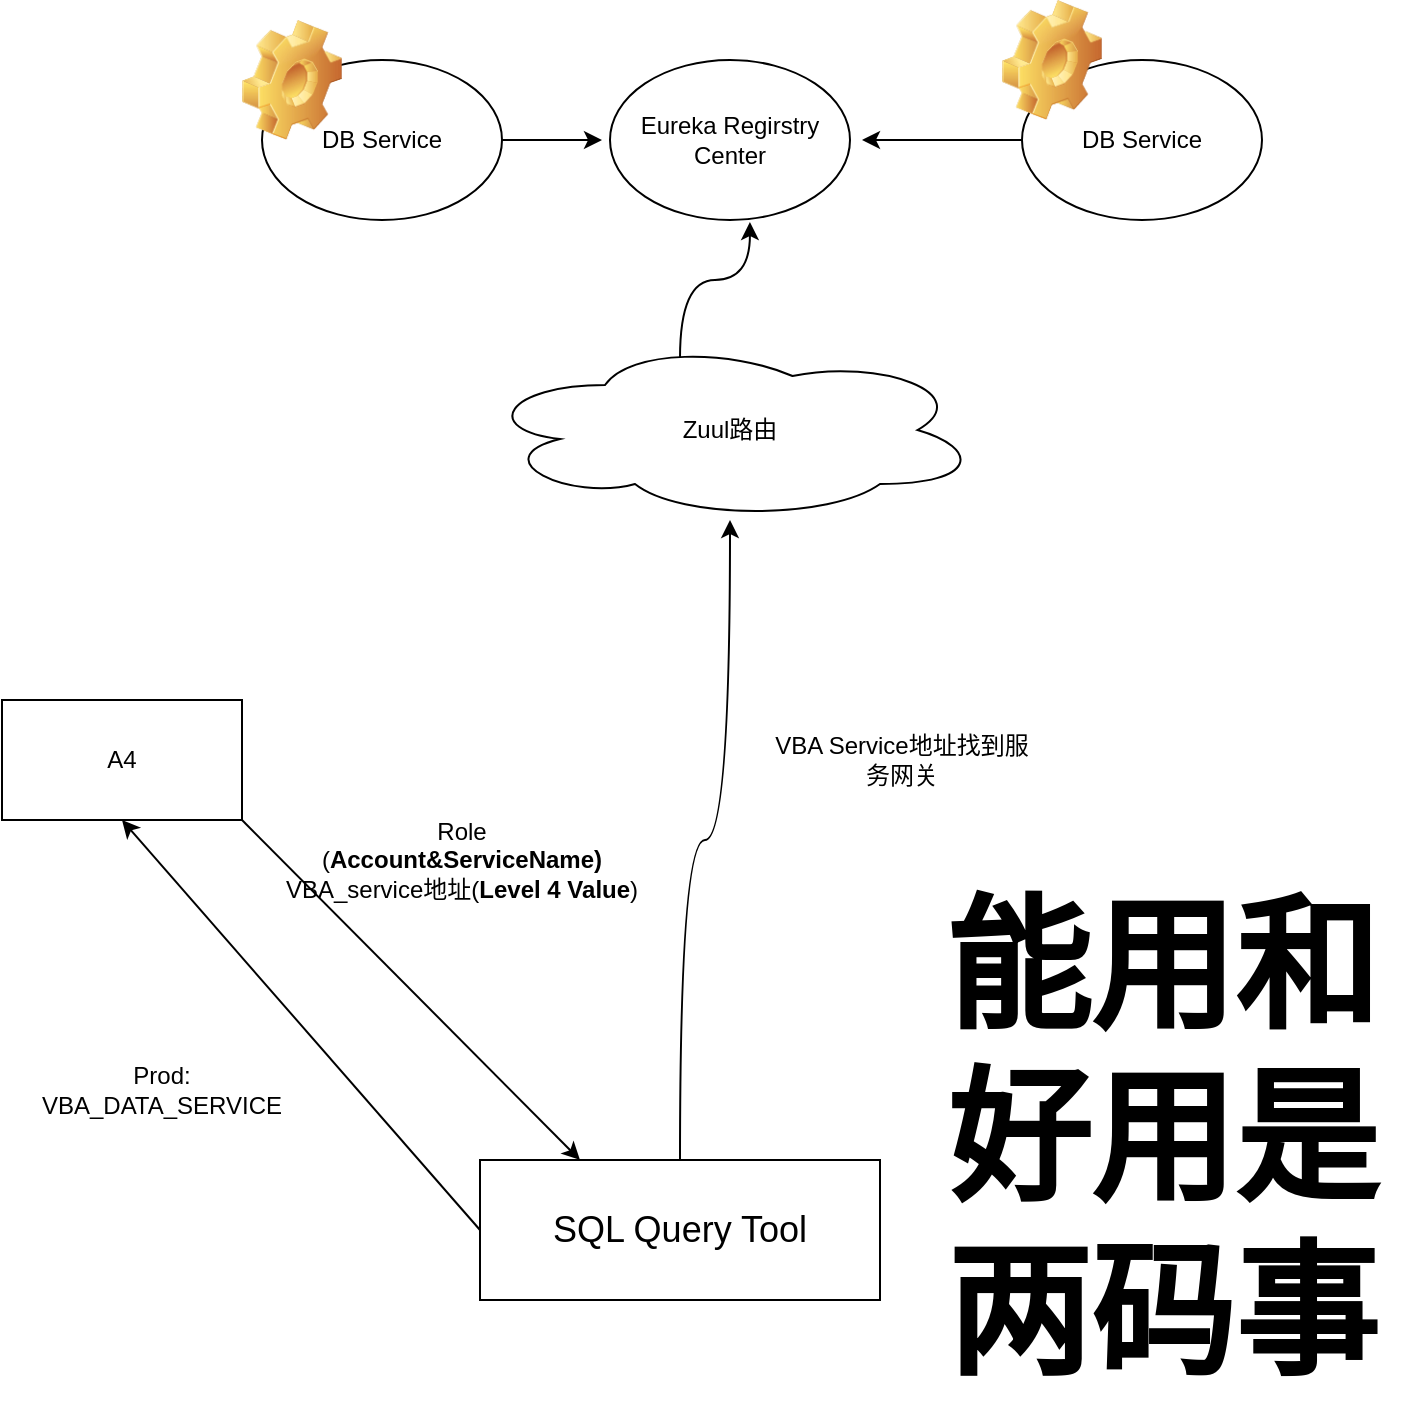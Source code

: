 <mxfile version="14.6.6" type="github">
  <diagram id="rC9eVmAbNSAIvL0xWSWS" name="Page-1">
    <mxGraphModel dx="1175" dy="762" grid="1" gridSize="10" guides="1" tooltips="1" connect="1" arrows="1" fold="1" page="1" pageScale="1" pageWidth="827" pageHeight="1169" math="0" shadow="0">
      <root>
        <mxCell id="0" />
        <mxCell id="1" parent="0" />
        <mxCell id="TMwHHNXEQn89jkuS1nKr-9" style="edgeStyle=orthogonalEdgeStyle;rounded=0;orthogonalLoop=1;jettySize=auto;html=1;exitX=0.4;exitY=0.1;exitDx=0;exitDy=0;exitPerimeter=0;entryX=0.583;entryY=1.013;entryDx=0;entryDy=0;entryPerimeter=0;curved=1;" parent="1" source="TMwHHNXEQn89jkuS1nKr-1" target="TMwHHNXEQn89jkuS1nKr-8" edge="1">
          <mxGeometry relative="1" as="geometry" />
        </mxCell>
        <mxCell id="TMwHHNXEQn89jkuS1nKr-1" value="Zuul路由" style="ellipse;shape=cloud;whiteSpace=wrap;html=1;" parent="1" vertex="1">
          <mxGeometry x="289" y="190" width="250" height="90" as="geometry" />
        </mxCell>
        <mxCell id="TMwHHNXEQn89jkuS1nKr-24" style="edgeStyle=none;rounded=0;orthogonalLoop=1;jettySize=auto;html=1;exitX=1;exitY=1;exitDx=0;exitDy=0;entryX=0.25;entryY=0;entryDx=0;entryDy=0;" parent="1" source="TMwHHNXEQn89jkuS1nKr-25" target="TMwHHNXEQn89jkuS1nKr-3" edge="1">
          <mxGeometry relative="1" as="geometry">
            <mxPoint x="110" y="450" as="sourcePoint" />
          </mxGeometry>
        </mxCell>
        <mxCell id="TMwHHNXEQn89jkuS1nKr-4" style="rounded=0;orthogonalLoop=1;jettySize=auto;html=1;exitX=0;exitY=0.5;exitDx=0;exitDy=0;startArrow=none;entryX=0.5;entryY=1;entryDx=0;entryDy=0;" parent="1" source="TMwHHNXEQn89jkuS1nKr-3" target="TMwHHNXEQn89jkuS1nKr-25" edge="1">
          <mxGeometry relative="1" as="geometry">
            <mxPoint x="80" y="460" as="targetPoint" />
          </mxGeometry>
        </mxCell>
        <mxCell id="TMwHHNXEQn89jkuS1nKr-27" style="edgeStyle=orthogonalEdgeStyle;rounded=0;orthogonalLoop=1;jettySize=auto;html=1;exitX=0.5;exitY=0;exitDx=0;exitDy=0;curved=1;" parent="1" source="TMwHHNXEQn89jkuS1nKr-3" target="TMwHHNXEQn89jkuS1nKr-1" edge="1">
          <mxGeometry relative="1" as="geometry" />
        </mxCell>
        <mxCell id="TMwHHNXEQn89jkuS1nKr-3" value="&lt;font style=&quot;font-size: 18px&quot;&gt;SQL Query Tool&lt;/font&gt;" style="rounded=0;whiteSpace=wrap;html=1;" parent="1" vertex="1">
          <mxGeometry x="289" y="600" width="200" height="70" as="geometry" />
        </mxCell>
        <mxCell id="TMwHHNXEQn89jkuS1nKr-10" style="edgeStyle=orthogonalEdgeStyle;curved=1;rounded=0;orthogonalLoop=1;jettySize=auto;html=1;exitX=1;exitY=0.5;exitDx=0;exitDy=0;" parent="1" source="TMwHHNXEQn89jkuS1nKr-6" edge="1">
          <mxGeometry relative="1" as="geometry">
            <mxPoint x="350" y="90" as="targetPoint" />
          </mxGeometry>
        </mxCell>
        <mxCell id="TMwHHNXEQn89jkuS1nKr-6" value="DB Service" style="ellipse;whiteSpace=wrap;html=1;" parent="1" vertex="1">
          <mxGeometry x="180" y="50" width="120" height="80" as="geometry" />
        </mxCell>
        <mxCell id="TMwHHNXEQn89jkuS1nKr-11" style="edgeStyle=orthogonalEdgeStyle;curved=1;rounded=0;orthogonalLoop=1;jettySize=auto;html=1;exitX=0;exitY=0.5;exitDx=0;exitDy=0;" parent="1" source="TMwHHNXEQn89jkuS1nKr-7" edge="1">
          <mxGeometry relative="1" as="geometry">
            <mxPoint x="480" y="90" as="targetPoint" />
          </mxGeometry>
        </mxCell>
        <mxCell id="TMwHHNXEQn89jkuS1nKr-7" value="DB Service" style="ellipse;whiteSpace=wrap;html=1;" parent="1" vertex="1">
          <mxGeometry x="560" y="50" width="120" height="80" as="geometry" />
        </mxCell>
        <mxCell id="TMwHHNXEQn89jkuS1nKr-8" value="Eureka Regirstry Center" style="ellipse;whiteSpace=wrap;html=1;" parent="1" vertex="1">
          <mxGeometry x="354" y="50" width="120" height="80" as="geometry" />
        </mxCell>
        <mxCell id="TMwHHNXEQn89jkuS1nKr-16" value="&lt;font style=&quot;font-size: 12px&quot;&gt;Prod: VBA_DATA_SERVICE&lt;/font&gt;" style="text;html=1;strokeColor=none;fillColor=none;align=center;verticalAlign=middle;whiteSpace=wrap;rounded=0;" parent="1" vertex="1">
          <mxGeometry x="60" y="540" width="140" height="50" as="geometry" />
        </mxCell>
        <mxCell id="TMwHHNXEQn89jkuS1nKr-18" value="&lt;font style=&quot;font-size: 12px&quot;&gt;Role&lt;br&gt;(&lt;b&gt;Account&amp;amp;ServiceName)&lt;br&gt;&lt;/b&gt;VBA_service地址(&lt;b&gt;Level 4 Value&lt;/b&gt;)&lt;br&gt;&lt;/font&gt;" style="text;html=1;strokeColor=none;fillColor=none;align=center;verticalAlign=middle;whiteSpace=wrap;rounded=0;" parent="1" vertex="1">
          <mxGeometry x="170" y="420" width="220" height="60" as="geometry" />
        </mxCell>
        <mxCell id="TMwHHNXEQn89jkuS1nKr-25" value="A4" style="rounded=0;whiteSpace=wrap;html=1;" parent="1" vertex="1">
          <mxGeometry x="50" y="370" width="120" height="60" as="geometry" />
        </mxCell>
        <mxCell id="TMwHHNXEQn89jkuS1nKr-29" value="VBA Service地址找到服务网关" style="text;html=1;strokeColor=none;fillColor=none;align=center;verticalAlign=middle;whiteSpace=wrap;rounded=0;" parent="1" vertex="1">
          <mxGeometry x="430" y="380" width="140" height="40" as="geometry" />
        </mxCell>
        <mxCell id="TMwHHNXEQn89jkuS1nKr-30" value="" style="shape=image;html=1;verticalLabelPosition=bottom;verticalAlign=top;imageAspect=0;image=img/clipart/Gear_128x128.png" parent="1" vertex="1">
          <mxGeometry x="170" y="30" width="50" height="60" as="geometry" />
        </mxCell>
        <mxCell id="TMwHHNXEQn89jkuS1nKr-32" value="" style="shape=image;html=1;verticalLabelPosition=bottom;verticalAlign=top;imageAspect=0;image=img/clipart/Gear_128x128.png" parent="1" vertex="1">
          <mxGeometry x="550" y="20" width="50" height="60" as="geometry" />
        </mxCell>
        <mxCell id="0-5_HQnx0WCRzaawmQRi-1" value="&lt;b&gt;&lt;font style=&quot;font-size: 72px&quot;&gt;能用和好用是两码事&lt;/font&gt;&lt;/b&gt;" style="text;html=1;strokeColor=none;fillColor=none;align=center;verticalAlign=middle;whiteSpace=wrap;rounded=0;" vertex="1" parent="1">
          <mxGeometry x="510" y="460" width="240" height="260" as="geometry" />
        </mxCell>
      </root>
    </mxGraphModel>
  </diagram>
</mxfile>
